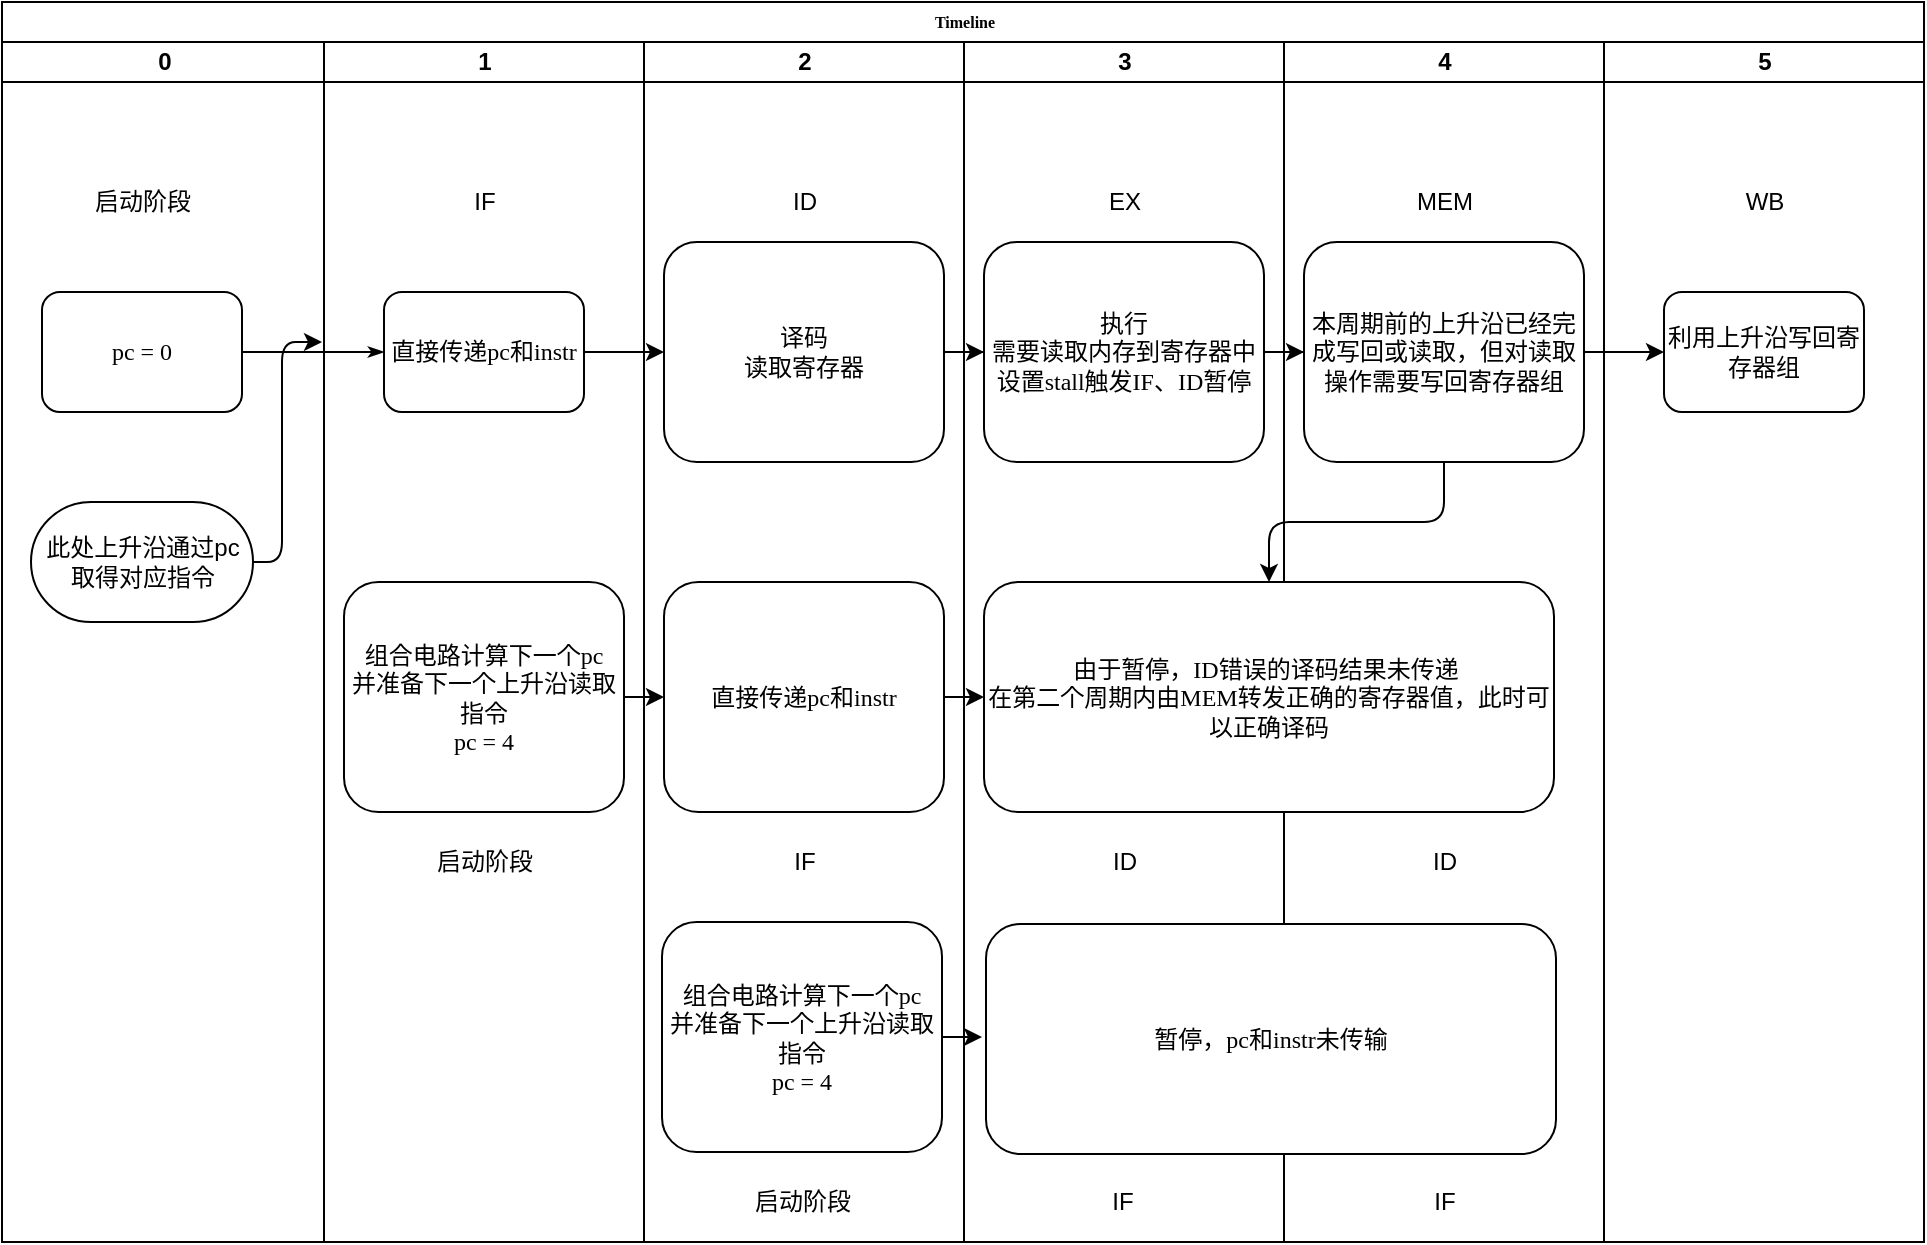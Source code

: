 <mxfile version="13.8.9-1" type="device"><diagram name="Page-1" id="74e2e168-ea6b-b213-b513-2b3c1d86103e"><mxGraphModel dx="1422" dy="705" grid="1" gridSize="10" guides="1" tooltips="1" connect="1" arrows="1" fold="1" page="1" pageScale="1" pageWidth="1169" pageHeight="827" math="0" shadow="0"><root><mxCell id="0"/><mxCell id="1" parent="0"/><mxCell id="77e6c97f196da883-1" value="Timeline" style="swimlane;html=1;childLayout=stackLayout;startSize=20;rounded=0;shadow=0;labelBackgroundColor=none;strokeWidth=1;fontFamily=Verdana;fontSize=8;align=center;" parent="1" vertex="1"><mxGeometry x="70" y="40" width="961" height="620" as="geometry"/></mxCell><mxCell id="77e6c97f196da883-2" value="0" style="swimlane;html=1;startSize=20;" parent="77e6c97f196da883-1" vertex="1"><mxGeometry y="20" width="161" height="600" as="geometry"/></mxCell><mxCell id="77e6c97f196da883-8" value="pc = 0" style="rounded=1;whiteSpace=wrap;html=1;shadow=0;labelBackgroundColor=none;strokeWidth=1;fontFamily=Verdana;fontSize=12;align=center;" parent="77e6c97f196da883-2" vertex="1"><mxGeometry x="20" y="125" width="100" height="60" as="geometry"/></mxCell><mxCell id="fd3yk5MN-QpdE82GkFJf-15" value="此处上升沿通过pc取得对应指令" style="whiteSpace=wrap;html=1;rounded=1;arcSize=50;align=center;verticalAlign=middle;strokeWidth=1;autosize=1;spacing=4;treeFolding=1;treeMoving=1;newEdgeStyle={&quot;edgeStyle&quot;:&quot;entityRelationEdgeStyle&quot;,&quot;startArrow&quot;:&quot;none&quot;,&quot;endArrow&quot;:&quot;none&quot;,&quot;segment&quot;:10,&quot;curved&quot;:1};" vertex="1" parent="77e6c97f196da883-2"><mxGeometry x="14.5" y="230" width="111" height="60" as="geometry"/></mxCell><mxCell id="fd3yk5MN-QpdE82GkFJf-33" value="启动阶段" style="text;html=1;align=center;verticalAlign=middle;resizable=0;points=[];autosize=1;fontSize=12;" vertex="1" parent="77e6c97f196da883-2"><mxGeometry x="40" y="70" width="60" height="20" as="geometry"/></mxCell><mxCell id="77e6c97f196da883-3" value="1" style="swimlane;html=1;startSize=20;" parent="77e6c97f196da883-1" vertex="1"><mxGeometry x="161" y="20" width="160" height="600" as="geometry"/></mxCell><mxCell id="77e6c97f196da883-11" value="直接传递pc和instr" style="rounded=1;whiteSpace=wrap;html=1;shadow=0;labelBackgroundColor=none;strokeWidth=1;fontFamily=Verdana;fontSize=12;align=center;" parent="77e6c97f196da883-3" vertex="1"><mxGeometry x="30" y="125" width="100" height="60" as="geometry"/></mxCell><mxCell id="fd3yk5MN-QpdE82GkFJf-13" value="组合电路计算下一个pc&lt;br style=&quot;font-size: 12px;&quot;&gt;并准备下一个上升沿读取指令&lt;br style=&quot;font-size: 12px;&quot;&gt;pc = 4" style="rounded=1;whiteSpace=wrap;html=1;shadow=0;labelBackgroundColor=none;strokeWidth=1;fontFamily=Verdana;fontSize=12;align=center;" vertex="1" parent="77e6c97f196da883-3"><mxGeometry x="10" y="270" width="140" height="115" as="geometry"/></mxCell><mxCell id="fd3yk5MN-QpdE82GkFJf-34" value="启动阶段" style="text;html=1;align=center;verticalAlign=middle;resizable=0;points=[];autosize=1;fontSize=12;" vertex="1" parent="77e6c97f196da883-3"><mxGeometry x="50" y="400" width="60" height="20" as="geometry"/></mxCell><mxCell id="fd3yk5MN-QpdE82GkFJf-35" value="IF&lt;span style=&quot;color: rgba(0 , 0 , 0 , 0) ; font-family: monospace ; font-size: 0px&quot;&gt;%3CmxGraphModel%3E%3Croot%3E%3CmxCell%20id%3D%220%22%2F%3E%3CmxCell%20id%3D%221%22%20parent%3D%220%22%2F%3E%3CmxCell%20id%3D%222%22%20value%3D%22%E5%90%AF%E5%8A%A8%E9%98%B6%E6%AE%B5%22%20style%3D%22text%3Bhtml%3D1%3Balign%3Dcenter%3BverticalAlign%3Dmiddle%3Bresizable%3D0%3Bpoints%3D%5B%5D%3Bautosize%3D1%3BfontSize%3D12%3B%22%20vertex%3D%221%22%20parent%3D%221%22%3E%3CmxGeometry%20x%3D%22110%22%20y%3D%22130%22%20width%3D%2260%22%20height%3D%2220%22%20as%3D%22geometry%22%2F%3E%3C%2FmxCell%3E%3C%2Froot%3E%3C%2FmxGraphModel%3E&lt;/span&gt;" style="text;html=1;align=center;verticalAlign=middle;resizable=0;points=[];autosize=1;fontSize=12;" vertex="1" parent="77e6c97f196da883-3"><mxGeometry x="65" y="70" width="30" height="20" as="geometry"/></mxCell><mxCell id="77e6c97f196da883-4" value="2" style="swimlane;html=1;startSize=20;" parent="77e6c97f196da883-1" vertex="1"><mxGeometry x="321" y="20" width="160" height="600" as="geometry"/></mxCell><mxCell id="fd3yk5MN-QpdE82GkFJf-1" value="译码&lt;br&gt;读取寄存器" style="rounded=1;whiteSpace=wrap;html=1;shadow=0;labelBackgroundColor=none;strokeWidth=1;fontFamily=Verdana;fontSize=12;align=center;" vertex="1" parent="77e6c97f196da883-4"><mxGeometry x="10" y="100" width="140" height="110" as="geometry"/></mxCell><mxCell id="fd3yk5MN-QpdE82GkFJf-20" value="直接传递pc和instr" style="rounded=1;whiteSpace=wrap;html=1;shadow=0;labelBackgroundColor=none;strokeWidth=1;fontFamily=Verdana;fontSize=12;align=center;" vertex="1" parent="77e6c97f196da883-4"><mxGeometry x="10" y="270" width="140" height="115" as="geometry"/></mxCell><mxCell id="fd3yk5MN-QpdE82GkFJf-36" value="ID&lt;span style=&quot;color: rgba(0 , 0 , 0 , 0) ; font-family: monospace ; font-size: 0px&quot;&gt;%3CmxGraphModel%3E%3Croot%3E%3CmxCell%20id%3D%220%22%2F%3E%3CmxCell%20id%3D%221%22%20parent%3D%220%22%2F%3E%3CmxCell%20id%3D%222%22%20value%3D%22%E5%90%AF%E5%8A%A8%E9%98%B6%E6%AE%B5%22%20style%3D%22text%3Bhtml%3D1%3Balign%3Dcenter%3BverticalAlign%3Dmiddle%3Bresizable%3D0%3Bpoints%3D%5B%5D%3Bautosize%3D1%3BfontSize%3D12%3B%22%20vertex%3D%221%22%20parent%3D%221%22%3E%3CmxGeometry%20x%3D%22110%22%20y%3D%22130%22%20width%3D%2260%22%20height%3D%2220%22%20as%3D%22geometry%22%2F%3E%3C%2FmxCell%3E%3C%2Froot%3E%3C%2FmxGraphModel%3E&lt;/span&gt;" style="text;html=1;align=center;verticalAlign=middle;resizable=0;points=[];autosize=1;fontSize=12;" vertex="1" parent="77e6c97f196da883-4"><mxGeometry x="65" y="70" width="30" height="20" as="geometry"/></mxCell><mxCell id="fd3yk5MN-QpdE82GkFJf-41" value="IF&lt;span style=&quot;color: rgba(0 , 0 , 0 , 0) ; font-family: monospace ; font-size: 0px&quot;&gt;%3CmxGraphModel%3E%3Croot%3E%3CmxCell%20id%3D%220%22%2F%3E%3CmxCell%20id%3D%221%22%20parent%3D%220%22%2F%3E%3CmxCell%20id%3D%222%22%20value%3D%22%E5%90%AF%E5%8A%A8%E9%98%B6%E6%AE%B5%22%20style%3D%22text%3Bhtml%3D1%3Balign%3Dcenter%3BverticalAlign%3Dmiddle%3Bresizable%3D0%3Bpoints%3D%5B%5D%3Bautosize%3D1%3BfontSize%3D12%3B%22%20vertex%3D%221%22%20parent%3D%221%22%3E%3CmxGeometry%20x%3D%22110%22%20y%3D%22130%22%20width%3D%2260%22%20height%3D%2220%22%20as%3D%22geometry%22%2F%3E%3C%2FmxCell%3E%3C%2Froot%3E%3C%2FmxGraphModel%3E&lt;/span&gt;" style="text;html=1;align=center;verticalAlign=middle;resizable=0;points=[];autosize=1;fontSize=12;" vertex="1" parent="77e6c97f196da883-4"><mxGeometry x="65" y="400" width="30" height="20" as="geometry"/></mxCell><mxCell id="77e6c97f196da883-26" style="edgeStyle=orthogonalEdgeStyle;rounded=1;html=1;labelBackgroundColor=none;startArrow=none;startFill=0;startSize=5;endArrow=classicThin;endFill=1;endSize=5;jettySize=auto;orthogonalLoop=1;strokeWidth=1;fontFamily=Verdana;fontSize=8" parent="77e6c97f196da883-1" source="77e6c97f196da883-8" target="77e6c97f196da883-11" edge="1"><mxGeometry relative="1" as="geometry"/></mxCell><mxCell id="fd3yk5MN-QpdE82GkFJf-2" value="" style="edgeStyle=orthogonalEdgeStyle;rounded=0;orthogonalLoop=1;jettySize=auto;html=1;" edge="1" parent="77e6c97f196da883-1" source="77e6c97f196da883-11" target="fd3yk5MN-QpdE82GkFJf-1"><mxGeometry relative="1" as="geometry"/></mxCell><mxCell id="fd3yk5MN-QpdE82GkFJf-6" value="" style="edgeStyle=orthogonalEdgeStyle;rounded=0;orthogonalLoop=1;jettySize=auto;html=1;" edge="1" parent="77e6c97f196da883-1" source="fd3yk5MN-QpdE82GkFJf-1" target="fd3yk5MN-QpdE82GkFJf-5"><mxGeometry relative="1" as="geometry"/></mxCell><mxCell id="fd3yk5MN-QpdE82GkFJf-8" value="" style="edgeStyle=orthogonalEdgeStyle;rounded=0;orthogonalLoop=1;jettySize=auto;html=1;" edge="1" parent="77e6c97f196da883-1" source="fd3yk5MN-QpdE82GkFJf-5" target="fd3yk5MN-QpdE82GkFJf-7"><mxGeometry relative="1" as="geometry"/></mxCell><mxCell id="fd3yk5MN-QpdE82GkFJf-10" value="" style="edgeStyle=orthogonalEdgeStyle;rounded=0;orthogonalLoop=1;jettySize=auto;html=1;" edge="1" parent="77e6c97f196da883-1" source="fd3yk5MN-QpdE82GkFJf-7" target="fd3yk5MN-QpdE82GkFJf-9"><mxGeometry relative="1" as="geometry"/></mxCell><mxCell id="77e6c97f196da883-5" value="3" style="swimlane;html=1;startSize=20;" parent="77e6c97f196da883-1" vertex="1"><mxGeometry x="481" y="20" width="160" height="600" as="geometry"/></mxCell><mxCell id="fd3yk5MN-QpdE82GkFJf-5" value="执行&lt;br&gt;需要读取内存到寄存器中&lt;br&gt;设置stall触发IF、ID暂停" style="rounded=1;whiteSpace=wrap;html=1;shadow=0;labelBackgroundColor=none;strokeWidth=1;fontFamily=Verdana;fontSize=12;align=center;" vertex="1" parent="77e6c97f196da883-5"><mxGeometry x="10" y="100" width="140" height="110" as="geometry"/></mxCell><mxCell id="fd3yk5MN-QpdE82GkFJf-37" value="EX&lt;span style=&quot;color: rgba(0 , 0 , 0 , 0) ; font-family: monospace ; font-size: 0px&quot;&gt;%3CmxGraphModel%3E%3Croot%3E%3CmxCell%20id%3D%220%22%2F%3E%3CmxCell%20id%3D%221%22%20parent%3D%220%22%2F%3E%3CmxCell%20id%3D%222%22%20value%3D%22%E5%90%AF%E5%8A%A8%E9%98%B6%E6%AE%B5%22%20style%3D%22text%3Bhtml%3D1%3Balign%3Dcenter%3BverticalAlign%3Dmiddle%3Bresizable%3D0%3Bpoints%3D%5B%5D%3Bautosize%3D1%3BfontSize%3D12%3B%22%20vertex%3D%221%22%20parent%3D%221%22%3E%3CmxGeometry%20x%3D%22110%22%20y%3D%22130%22%20width%3D%2260%22%20height%3D%2220%22%20as%3D%22geometry%22%2F%3E%3C%2FmxCell%3E%3C%2Froot%3E%3C%2FmxGraphModel%3E&lt;/span&gt;" style="text;html=1;align=center;verticalAlign=middle;resizable=0;points=[];autosize=1;fontSize=12;" vertex="1" parent="77e6c97f196da883-5"><mxGeometry x="65" y="70" width="30" height="20" as="geometry"/></mxCell><mxCell id="fd3yk5MN-QpdE82GkFJf-42" value="ID&lt;span style=&quot;color: rgba(0 , 0 , 0 , 0) ; font-family: monospace ; font-size: 0px&quot;&gt;%3CmxGraphModel%3E%3Croot%3E%3CmxCell%20id%3D%220%22%2F%3E%3CmxCell%20id%3D%221%22%20parent%3D%220%22%2F%3E%3CmxCell%20id%3D%222%22%20value%3D%22%E5%90%AF%E5%8A%A8%E9%98%B6%E6%AE%B5%22%20style%3D%22text%3Bhtml%3D1%3Balign%3Dcenter%3BverticalAlign%3Dmiddle%3Bresizable%3D0%3Bpoints%3D%5B%5D%3Bautosize%3D1%3BfontSize%3D12%3B%22%20vertex%3D%221%22%20parent%3D%221%22%3E%3CmxGeometry%20x%3D%22110%22%20y%3D%22130%22%20width%3D%2260%22%20height%3D%2220%22%20as%3D%22geometry%22%2F%3E%3C%2FmxCell%3E%3C%2Froot%3E%3C%2FmxGraphModel%3E&lt;/span&gt;" style="text;html=1;align=center;verticalAlign=middle;resizable=0;points=[];autosize=1;fontSize=12;" vertex="1" parent="77e6c97f196da883-5"><mxGeometry x="65" y="400" width="30" height="20" as="geometry"/></mxCell><mxCell id="fd3yk5MN-QpdE82GkFJf-49" value="组合电路计算下一个pc&lt;br style=&quot;font-size: 12px;&quot;&gt;并准备下一个上升沿读取指令&lt;br style=&quot;font-size: 12px;&quot;&gt;pc = 4" style="rounded=1;whiteSpace=wrap;html=1;shadow=0;labelBackgroundColor=none;strokeWidth=1;fontFamily=Verdana;fontSize=12;align=center;" vertex="1" parent="77e6c97f196da883-5"><mxGeometry x="-151" y="440" width="140" height="115" as="geometry"/></mxCell><mxCell id="fd3yk5MN-QpdE82GkFJf-50" value="启动阶段" style="text;html=1;align=center;verticalAlign=middle;resizable=0;points=[];autosize=1;fontSize=12;" vertex="1" parent="77e6c97f196da883-5"><mxGeometry x="-111" y="570" width="60" height="20" as="geometry"/></mxCell><mxCell id="fd3yk5MN-QpdE82GkFJf-52" value="IF&lt;span style=&quot;color: rgba(0 , 0 , 0 , 0) ; font-family: monospace ; font-size: 0px&quot;&gt;%3CmxGraphModel%3E%3Croot%3E%3CmxCell%20id%3D%220%22%2F%3E%3CmxCell%20id%3D%221%22%20parent%3D%220%22%2F%3E%3CmxCell%20id%3D%222%22%20value%3D%22%E5%90%AF%E5%8A%A8%E9%98%B6%E6%AE%B5%22%20style%3D%22text%3Bhtml%3D1%3Balign%3Dcenter%3BverticalAlign%3Dmiddle%3Bresizable%3D0%3Bpoints%3D%5B%5D%3Bautosize%3D1%3BfontSize%3D12%3B%22%20vertex%3D%221%22%20parent%3D%221%22%3E%3CmxGeometry%20x%3D%22110%22%20y%3D%22130%22%20width%3D%2260%22%20height%3D%2220%22%20as%3D%22geometry%22%2F%3E%3C%2FmxCell%3E%3C%2Froot%3E%3C%2FmxGraphModel%3E&lt;/span&gt;" style="text;html=1;align=center;verticalAlign=middle;resizable=0;points=[];autosize=1;fontSize=12;" vertex="1" parent="77e6c97f196da883-5"><mxGeometry x="64" y="570" width="30" height="20" as="geometry"/></mxCell><mxCell id="fd3yk5MN-QpdE82GkFJf-53" style="edgeStyle=orthogonalEdgeStyle;curved=0;rounded=1;sketch=0;orthogonalLoop=1;jettySize=auto;html=1;entryX=0;entryY=0.5;entryDx=0;entryDy=0;fontSize=12;" edge="1" parent="77e6c97f196da883-5" source="fd3yk5MN-QpdE82GkFJf-49"><mxGeometry relative="1" as="geometry"><mxPoint x="9" y="497.5" as="targetPoint"/></mxGeometry></mxCell><mxCell id="fd3yk5MN-QpdE82GkFJf-22" style="edgeStyle=orthogonalEdgeStyle;curved=0;rounded=1;sketch=0;orthogonalLoop=1;jettySize=auto;html=1;entryX=0;entryY=0.5;entryDx=0;entryDy=0;fontSize=12;" edge="1" parent="77e6c97f196da883-1" source="fd3yk5MN-QpdE82GkFJf-13" target="fd3yk5MN-QpdE82GkFJf-20"><mxGeometry relative="1" as="geometry"/></mxCell><mxCell id="77e6c97f196da883-6" value="4" style="swimlane;html=1;startSize=20;" parent="77e6c97f196da883-1" vertex="1"><mxGeometry x="641" y="20" width="160" height="600" as="geometry"/></mxCell><mxCell id="fd3yk5MN-QpdE82GkFJf-7" value="本周期前的上升沿已经完成写回或读取，但对读取操作需要写回寄存器组" style="rounded=1;whiteSpace=wrap;html=1;shadow=0;labelBackgroundColor=none;strokeWidth=1;fontFamily=Verdana;fontSize=12;align=center;" vertex="1" parent="77e6c97f196da883-6"><mxGeometry x="10" y="100" width="140" height="110" as="geometry"/></mxCell><mxCell id="fd3yk5MN-QpdE82GkFJf-38" value="MEM" style="text;html=1;align=center;verticalAlign=middle;resizable=0;points=[];autosize=1;fontSize=12;" vertex="1" parent="77e6c97f196da883-6"><mxGeometry x="60" y="70" width="40" height="20" as="geometry"/></mxCell><mxCell id="fd3yk5MN-QpdE82GkFJf-25" value="由于暂停，ID错误的译码结果未传递&amp;nbsp;&lt;br&gt;在第二个周期内由MEM转发正确的寄存器值，此时可以正确译码" style="rounded=1;whiteSpace=wrap;html=1;shadow=0;labelBackgroundColor=none;strokeWidth=1;fontFamily=Verdana;fontSize=12;align=center;" vertex="1" parent="77e6c97f196da883-6"><mxGeometry x="-150" y="270" width="285" height="115" as="geometry"/></mxCell><mxCell id="fd3yk5MN-QpdE82GkFJf-26" style="edgeStyle=orthogonalEdgeStyle;curved=0;rounded=1;sketch=0;orthogonalLoop=1;jettySize=auto;html=1;fontSize=12;exitX=0.5;exitY=1;exitDx=0;exitDy=0;" edge="1" parent="77e6c97f196da883-6" source="fd3yk5MN-QpdE82GkFJf-7" target="fd3yk5MN-QpdE82GkFJf-25"><mxGeometry relative="1" as="geometry"><mxPoint x="-80" y="440" as="targetPoint"/><mxPoint x="-80" y="445" as="sourcePoint"/></mxGeometry></mxCell><mxCell id="fd3yk5MN-QpdE82GkFJf-48" value="ID&lt;span style=&quot;color: rgba(0 , 0 , 0 , 0) ; font-family: monospace ; font-size: 0px&quot;&gt;%3CmxGraphModel%3E%3Croot%3E%3CmxCell%20id%3D%220%22%2F%3E%3CmxCell%20id%3D%221%22%20parent%3D%220%22%2F%3E%3CmxCell%20id%3D%222%22%20value%3D%22%E5%90%AF%E5%8A%A8%E9%98%B6%E6%AE%B5%22%20style%3D%22text%3Bhtml%3D1%3Balign%3Dcenter%3BverticalAlign%3Dmiddle%3Bresizable%3D0%3Bpoints%3D%5B%5D%3Bautosize%3D1%3BfontSize%3D12%3B%22%20vertex%3D%221%22%20parent%3D%221%22%3E%3CmxGeometry%20x%3D%22110%22%20y%3D%22130%22%20width%3D%2260%22%20height%3D%2220%22%20as%3D%22geometry%22%2F%3E%3C%2FmxCell%3E%3C%2Froot%3E%3C%2FmxGraphModel%3E&lt;/span&gt;" style="text;html=1;align=center;verticalAlign=middle;resizable=0;points=[];autosize=1;fontSize=12;" vertex="1" parent="77e6c97f196da883-6"><mxGeometry x="65" y="400" width="30" height="20" as="geometry"/></mxCell><mxCell id="fd3yk5MN-QpdE82GkFJf-55" value="暂停，pc和instr未传输" style="rounded=1;whiteSpace=wrap;html=1;shadow=0;labelBackgroundColor=none;strokeWidth=1;fontFamily=Verdana;fontSize=12;align=center;" vertex="1" parent="77e6c97f196da883-6"><mxGeometry x="-149" y="441" width="285" height="115" as="geometry"/></mxCell><mxCell id="fd3yk5MN-QpdE82GkFJf-56" value="IF&lt;span style=&quot;color: rgba(0 , 0 , 0 , 0) ; font-family: monospace ; font-size: 0px&quot;&gt;%3CmxGraphModel%3E%3Croot%3E%3CmxCell%20id%3D%220%22%2F%3E%3CmxCell%20id%3D%221%22%20parent%3D%220%22%2F%3E%3CmxCell%20id%3D%222%22%20value%3D%22%E5%90%AF%E5%8A%A8%E9%98%B6%E6%AE%B5%22%20style%3D%22text%3Bhtml%3D1%3Balign%3Dcenter%3BverticalAlign%3Dmiddle%3Bresizable%3D0%3Bpoints%3D%5B%5D%3Bautosize%3D1%3BfontSize%3D12%3B%22%20vertex%3D%221%22%20parent%3D%221%22%3E%3CmxGeometry%20x%3D%22110%22%20y%3D%22130%22%20width%3D%2260%22%20height%3D%2220%22%20as%3D%22geometry%22%2F%3E%3C%2FmxCell%3E%3C%2Froot%3E%3C%2FmxGraphModel%3E&lt;/span&gt;" style="text;html=1;align=center;verticalAlign=middle;resizable=0;points=[];autosize=1;fontSize=12;" vertex="1" parent="77e6c97f196da883-6"><mxGeometry x="65" y="570" width="30" height="20" as="geometry"/></mxCell><mxCell id="77e6c97f196da883-7" value="5" style="swimlane;html=1;startSize=20;" parent="77e6c97f196da883-1" vertex="1"><mxGeometry x="801" y="20" width="160" height="600" as="geometry"/></mxCell><mxCell id="fd3yk5MN-QpdE82GkFJf-9" value="利用上升沿写回寄存器组" style="rounded=1;whiteSpace=wrap;html=1;shadow=0;labelBackgroundColor=none;strokeWidth=1;fontFamily=Verdana;fontSize=12;align=center;" vertex="1" parent="77e6c97f196da883-7"><mxGeometry x="30" y="125" width="100" height="60" as="geometry"/></mxCell><mxCell id="fd3yk5MN-QpdE82GkFJf-39" value="WB" style="text;html=1;align=center;verticalAlign=middle;resizable=0;points=[];autosize=1;fontSize=12;" vertex="1" parent="77e6c97f196da883-7"><mxGeometry x="65" y="70" width="30" height="20" as="geometry"/></mxCell><mxCell id="fd3yk5MN-QpdE82GkFJf-27" style="edgeStyle=orthogonalEdgeStyle;curved=0;rounded=1;sketch=0;orthogonalLoop=1;jettySize=auto;html=1;fontSize=12;" edge="1" parent="77e6c97f196da883-1" source="fd3yk5MN-QpdE82GkFJf-20" target="fd3yk5MN-QpdE82GkFJf-25"><mxGeometry relative="1" as="geometry"/></mxCell><mxCell id="fd3yk5MN-QpdE82GkFJf-17" style="edgeStyle=orthogonalEdgeStyle;curved=0;rounded=1;sketch=0;orthogonalLoop=1;jettySize=auto;html=1;" edge="1" parent="1" source="fd3yk5MN-QpdE82GkFJf-15"><mxGeometry relative="1" as="geometry"><mxPoint x="230" y="210" as="targetPoint"/><Array as="points"><mxPoint x="210" y="320"/><mxPoint x="210" y="210"/></Array></mxGeometry></mxCell></root></mxGraphModel></diagram></mxfile>